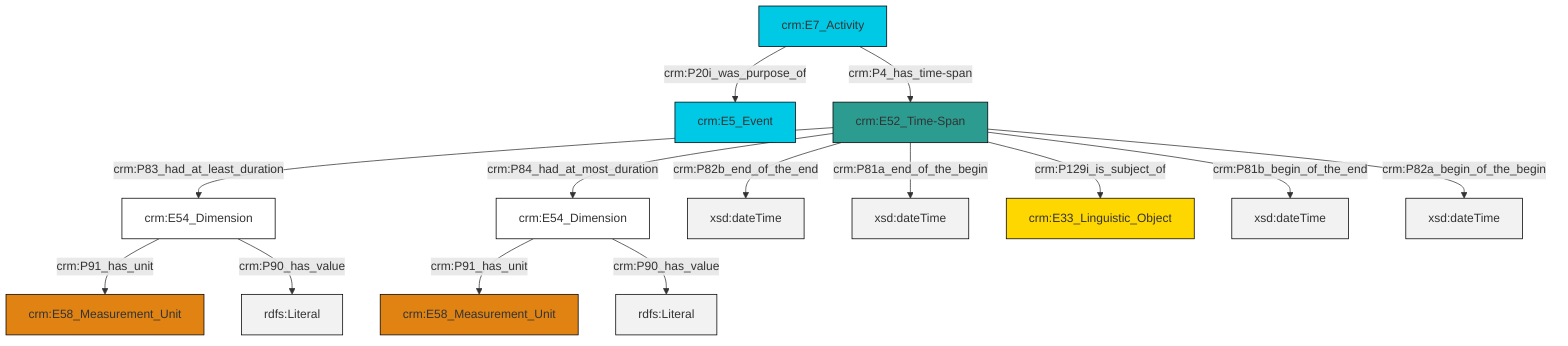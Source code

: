 graph TD
classDef Literal fill:#f2f2f2,stroke:#000000;
classDef CRM_Entity fill:#FFFFFF,stroke:#000000;
classDef Temporal_Entity fill:#00C9E6, stroke:#000000;
classDef Type fill:#E18312, stroke:#000000;
classDef Time-Span fill:#2C9C91, stroke:#000000;
classDef Appellation fill:#FFEB7F, stroke:#000000;
classDef Place fill:#008836, stroke:#000000;
classDef Persistent_Item fill:#B266B2, stroke:#000000;
classDef Conceptual_Object fill:#FFD700, stroke:#000000;
classDef Physical_Thing fill:#D2B48C, stroke:#000000;
classDef Actor fill:#f58aad, stroke:#000000;
classDef PC_Classes fill:#4ce600, stroke:#000000;
classDef Multi fill:#cccccc,stroke:#000000;

0["crm:E54_Dimension"]:::CRM_Entity -->|crm:P91_has_unit| 1["crm:E58_Measurement_Unit"]:::Type
5["crm:E7_Activity"]:::Temporal_Entity -->|crm:P20i_was_purpose_of| 6["crm:E5_Event"]:::Temporal_Entity
2["crm:E54_Dimension"]:::CRM_Entity -->|crm:P91_has_unit| 7["crm:E58_Measurement_Unit"]:::Type
0["crm:E54_Dimension"]:::CRM_Entity -->|crm:P90_has_value| 8[rdfs:Literal]:::Literal
11["crm:E52_Time-Span"]:::Time-Span -->|crm:P82b_end_of_the_end| 12[xsd:dateTime]:::Literal
11["crm:E52_Time-Span"]:::Time-Span -->|crm:P81a_end_of_the_begin| 13[xsd:dateTime]:::Literal
11["crm:E52_Time-Span"]:::Time-Span -->|crm:P129i_is_subject_of| 15["crm:E33_Linguistic_Object"]:::Conceptual_Object
11["crm:E52_Time-Span"]:::Time-Span -->|crm:P81b_begin_of_the_end| 19[xsd:dateTime]:::Literal
11["crm:E52_Time-Span"]:::Time-Span -->|crm:P83_had_at_least_duration| 2["crm:E54_Dimension"]:::CRM_Entity
5["crm:E7_Activity"]:::Temporal_Entity -->|crm:P4_has_time-span| 11["crm:E52_Time-Span"]:::Time-Span
11["crm:E52_Time-Span"]:::Time-Span -->|crm:P84_had_at_most_duration| 0["crm:E54_Dimension"]:::CRM_Entity
11["crm:E52_Time-Span"]:::Time-Span -->|crm:P82a_begin_of_the_begin| 20[xsd:dateTime]:::Literal
2["crm:E54_Dimension"]:::CRM_Entity -->|crm:P90_has_value| 21[rdfs:Literal]:::Literal